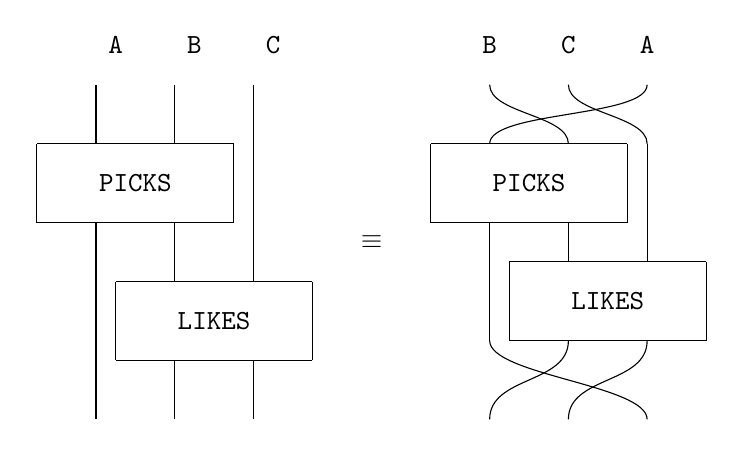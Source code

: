 \begin{tikzpicture}
	\begin{pgfonlayer}{nodelayer}
		\node [style=none] (0) at (-3, 1) {$\texttt{PICKS}$};
		\node [style=none] (1) at (-4.25, 1.5) {};
		\node [style=none] (2) at (-4.25, 0.5) {};
		\node [style=none] (3) at (-1.75, 1.5) {};
		\node [style=none] (4) at (-1.75, 0.5) {};
		\node [style=none] (5) at (-2, -0.75) {$\texttt{LIKES}$};
		\node [style=none] (6) at (-3.25, -0.25) {};
		\node [style=none] (7) at (-3.25, -1.25) {};
		\node [style=none] (8) at (-0.75, -0.25) {};
		\node [style=none] (9) at (-0.75, -1.25) {};
		\node [style=none] (10) at (-2.5, 0.5) {};
		\node [style=none] (11) at (-3.5, 0.5) {};
		\node [style=none] (12) at (-3.5, -2) {};
		\node [style=none] (13) at (-2.5, -0.25) {};
		\node [style=none] (14) at (-2.5, 1.5) {};
		\node [style=none] (15) at (-2.5, 2.25) {};
		\node [style=none] (16) at (-3.5, 2.25) {};
		\node [style=none] (17) at (-3.5, 1.5) {};
		\node [style=none] (18) at (-1.5, -0.25) {};
		\node [style=none] (19) at (-1.5, 2.25) {};
		\node [style=none] (20) at (-2.5, -1.25) {};
		\node [style=none] (21) at (-2.5, -2) {};
		\node [style=none] (22) at (-1.5, -1.25) {};
		\node [style=none] (23) at (-1.5, -2) {};
		\node [style=none] (29) at (0, 0.25) {$\equiv$};
		\node [style=none] (30) at (2, 1) {$\texttt{PICKS}$};
		\node [style=none] (31) at (0.75, 1.5) {};
		\node [style=none] (32) at (0.75, 0.5) {};
		\node [style=none] (33) at (3.25, 1.5) {};
		\node [style=none] (34) at (3.25, 0.5) {};
		\node [style=none] (35) at (3, -0.5) {$\texttt{LIKES}$};
		\node [style=none] (36) at (1.75, 0) {};
		\node [style=none] (37) at (1.75, -1) {};
		\node [style=none] (38) at (4.25, 0) {};
		\node [style=none] (39) at (4.25, -1) {};
		\node [style=none] (40) at (2.5, 0.5) {};
		\node [style=none] (41) at (1.5, 0.5) {};
		\node [style=none] (42) at (1.5, -1) {};
		\node [style=none] (43) at (2.5, 0) {};
		\node [style=none] (44) at (2.5, 1.5) {};
		\node [style=none] (45) at (1.5, 2.25) {};
		\node [style=none] (46) at (3.5, 2.25) {};
		\node [style=none] (47) at (1.5, 1.5) {};
		\node [style=none] (48) at (3.5, 0) {};
		\node [style=none] (49) at (3.5, 1.5) {};
		\node [style=none] (50) at (2.5, -1) {};
		\node [style=none] (51) at (1.5, -2) {};
		\node [style=none] (52) at (3.5, -1) {};
		\node [style=none] (53) at (2.5, -2) {};
		\node [style=none] (54) at (3.5, 2.75) {$\texttt{A}$};
		\node [style=none] (55) at (1.5, 2.75) {$\texttt{B}$};
		\node [style=none] (56) at (2.5, 2.75) {$\texttt{C}$};
		\node [style=none] (57) at (3.5, -2) {};
		\node [style=none] (58) at (2.5, 2.25) {};
		\node [style=none] (59) at (-3.25, 2.75) {$\texttt{A}$};
		\node [style=none] (60) at (-2.25, 2.75) {$\texttt{B}$};
		\node [style=none] (61) at (-1.25, 2.75) {$\texttt{C}$};
	\end{pgfonlayer}
	\begin{pgfonlayer}{edgelayer}
		\draw (1.center) to (3.center);
		\draw (3.center) to (4.center);
		\draw (4.center) to (2.center);
		\draw (2.center) to (1.center);
		\draw (6.center) to (8.center);
		\draw (8.center) to (9.center);
		\draw (9.center) to (7.center);
		\draw (7.center) to (6.center);
		\draw (11.center) to (12.center);
		\draw (10.center) to (13.center);
		\draw (16.center) to (17.center);
		\draw (15.center) to (14.center);
		\draw (19.center) to (18.center);
		\draw (20.center) to (21.center);
		\draw (22.center) to (23.center);
		\draw (31.center) to (33.center);
		\draw (33.center) to (34.center);
		\draw (34.center) to (32.center);
		\draw (32.center) to (31.center);
		\draw (36.center) to (38.center);
		\draw (38.center) to (39.center);
		\draw (39.center) to (37.center);
		\draw (37.center) to (36.center);
		\draw (41.center) to (42.center);
		\draw (40.center) to (43.center);
		\draw [in=90, out=-90, looseness=0.50] (46.center) to (47.center);
		\draw [in=90, out=-90, looseness=0.75] (45.center) to (44.center);
		\draw (49.center) to (48.center);
		\draw [in=90, out=-90] (50.center) to (51.center);
		\draw [in=90, out=-90] (52.center) to (53.center);
		\draw [in=90, out=-90, looseness=0.50] (42.center) to (57.center);
		\draw [in=90, out=-90, looseness=0.75] (58.center) to (49.center);
	\end{pgfonlayer}
\end{tikzpicture}
